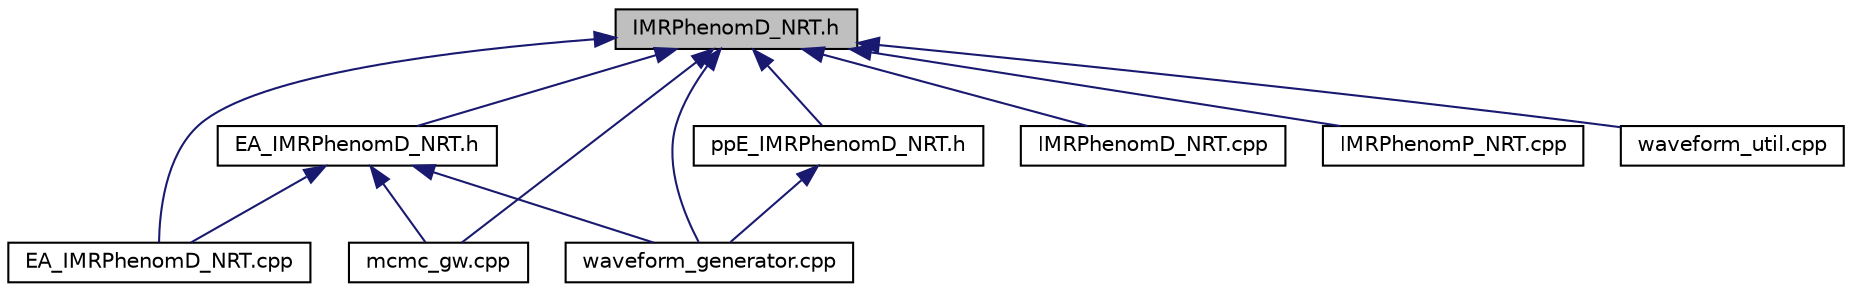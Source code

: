 digraph "IMRPhenomD_NRT.h"
{
  edge [fontname="Helvetica",fontsize="10",labelfontname="Helvetica",labelfontsize="10"];
  node [fontname="Helvetica",fontsize="10",shape=record];
  Node13 [label="IMRPhenomD_NRT.h",height=0.2,width=0.4,color="black", fillcolor="grey75", style="filled", fontcolor="black"];
  Node13 -> Node14 [dir="back",color="midnightblue",fontsize="10",style="solid",fontname="Helvetica"];
  Node14 [label="EA_IMRPhenomD_NRT.cpp",height=0.2,width=0.4,color="black", fillcolor="white", style="filled",URL="$de/d61/EA__IMRPhenomD__NRT_8cpp.html"];
  Node13 -> Node15 [dir="back",color="midnightblue",fontsize="10",style="solid",fontname="Helvetica"];
  Node15 [label="IMRPhenomD_NRT.cpp",height=0.2,width=0.4,color="black", fillcolor="white", style="filled",URL="$de/d36/IMRPhenomD__NRT_8cpp.html"];
  Node13 -> Node16 [dir="back",color="midnightblue",fontsize="10",style="solid",fontname="Helvetica"];
  Node16 [label="IMRPhenomP_NRT.cpp",height=0.2,width=0.4,color="black", fillcolor="white", style="filled",URL="$db/da1/IMRPhenomP__NRT_8cpp.html"];
  Node13 -> Node17 [dir="back",color="midnightblue",fontsize="10",style="solid",fontname="Helvetica"];
  Node17 [label="mcmc_gw.cpp",height=0.2,width=0.4,color="black", fillcolor="white", style="filled",URL="$de/dbe/mcmc__gw_8cpp.html"];
  Node13 -> Node18 [dir="back",color="midnightblue",fontsize="10",style="solid",fontname="Helvetica"];
  Node18 [label="waveform_generator.cpp",height=0.2,width=0.4,color="black", fillcolor="white", style="filled",URL="$dc/dd2/waveform__generator_8cpp.html"];
  Node13 -> Node19 [dir="back",color="midnightblue",fontsize="10",style="solid",fontname="Helvetica"];
  Node19 [label="waveform_util.cpp",height=0.2,width=0.4,color="black", fillcolor="white", style="filled",URL="$d1/d3f/waveform__util_8cpp.html"];
  Node13 -> Node20 [dir="back",color="midnightblue",fontsize="10",style="solid",fontname="Helvetica"];
  Node20 [label="EA_IMRPhenomD_NRT.h",height=0.2,width=0.4,color="black", fillcolor="white", style="filled",URL="$de/d62/EA__IMRPhenomD__NRT_8h_source.html"];
  Node20 -> Node14 [dir="back",color="midnightblue",fontsize="10",style="solid",fontname="Helvetica"];
  Node20 -> Node17 [dir="back",color="midnightblue",fontsize="10",style="solid",fontname="Helvetica"];
  Node20 -> Node18 [dir="back",color="midnightblue",fontsize="10",style="solid",fontname="Helvetica"];
  Node13 -> Node21 [dir="back",color="midnightblue",fontsize="10",style="solid",fontname="Helvetica"];
  Node21 [label="ppE_IMRPhenomD_NRT.h",height=0.2,width=0.4,color="black", fillcolor="white", style="filled",URL="$df/db6/ppE__IMRPhenomD__NRT_8h.html"];
  Node21 -> Node18 [dir="back",color="midnightblue",fontsize="10",style="solid",fontname="Helvetica"];
}
